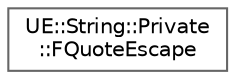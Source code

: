 digraph "Graphical Class Hierarchy"
{
 // INTERACTIVE_SVG=YES
 // LATEX_PDF_SIZE
  bgcolor="transparent";
  edge [fontname=Helvetica,fontsize=10,labelfontname=Helvetica,labelfontsize=10];
  node [fontname=Helvetica,fontsize=10,shape=box,height=0.2,width=0.4];
  rankdir="LR";
  Node0 [id="Node000000",label="UE::String::Private\l::FQuoteEscape",height=0.2,width=0.4,color="grey40", fillcolor="white", style="filled",URL="$d5/dbe/structUE_1_1String_1_1Private_1_1FQuoteEscape.html",tooltip=" "];
}
